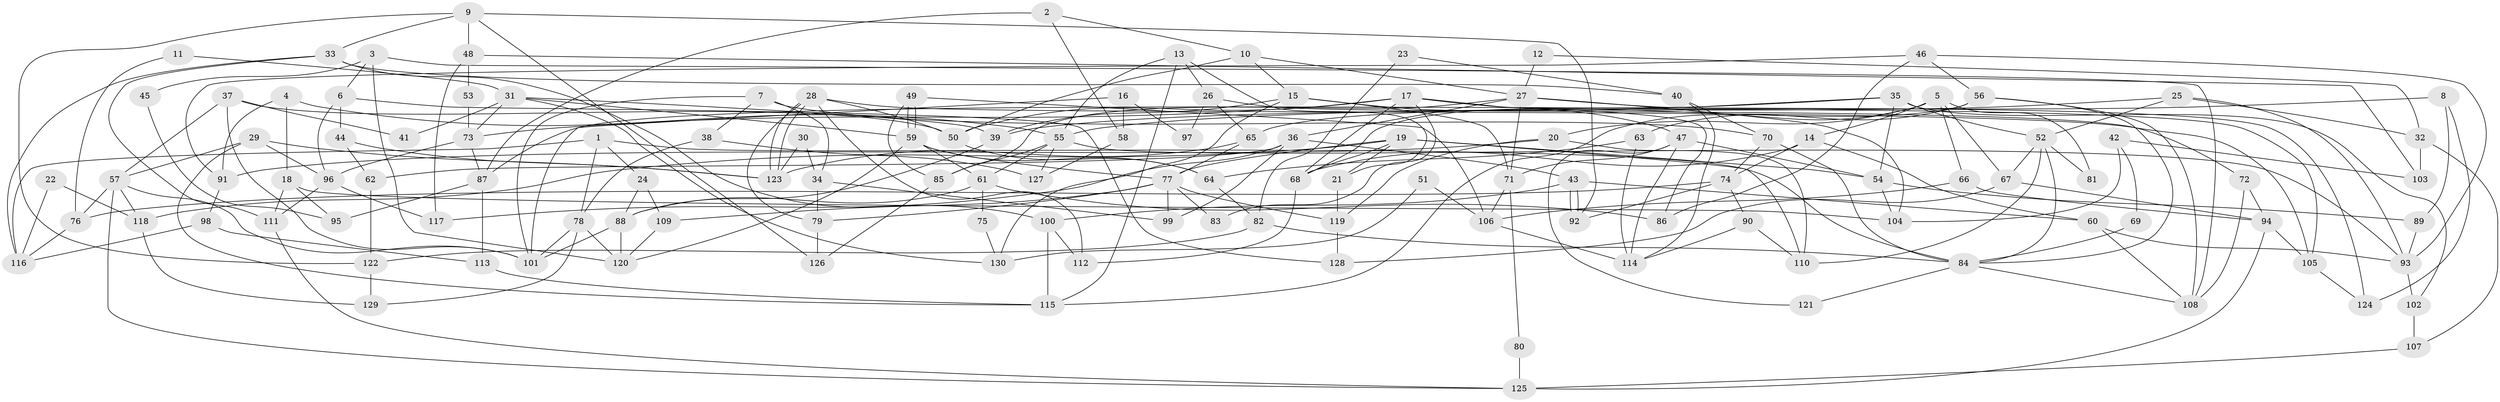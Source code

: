 // Generated by graph-tools (version 1.1) at 2025/49/03/09/25 04:49:13]
// undirected, 130 vertices, 260 edges
graph export_dot {
graph [start="1"]
  node [color=gray90,style=filled];
  1;
  2;
  3;
  4;
  5;
  6;
  7;
  8;
  9;
  10;
  11;
  12;
  13;
  14;
  15;
  16;
  17;
  18;
  19;
  20;
  21;
  22;
  23;
  24;
  25;
  26;
  27;
  28;
  29;
  30;
  31;
  32;
  33;
  34;
  35;
  36;
  37;
  38;
  39;
  40;
  41;
  42;
  43;
  44;
  45;
  46;
  47;
  48;
  49;
  50;
  51;
  52;
  53;
  54;
  55;
  56;
  57;
  58;
  59;
  60;
  61;
  62;
  63;
  64;
  65;
  66;
  67;
  68;
  69;
  70;
  71;
  72;
  73;
  74;
  75;
  76;
  77;
  78;
  79;
  80;
  81;
  82;
  83;
  84;
  85;
  86;
  87;
  88;
  89;
  90;
  91;
  92;
  93;
  94;
  95;
  96;
  97;
  98;
  99;
  100;
  101;
  102;
  103;
  104;
  105;
  106;
  107;
  108;
  109;
  110;
  111;
  112;
  113;
  114;
  115;
  116;
  117;
  118;
  119;
  120;
  121;
  122;
  123;
  124;
  125;
  126;
  127;
  128;
  129;
  130;
  1 -- 84;
  1 -- 78;
  1 -- 24;
  1 -- 116;
  2 -- 87;
  2 -- 10;
  2 -- 58;
  3 -- 108;
  3 -- 120;
  3 -- 6;
  3 -- 45;
  4 -- 55;
  4 -- 91;
  4 -- 18;
  5 -- 115;
  5 -- 67;
  5 -- 14;
  5 -- 20;
  5 -- 66;
  5 -- 81;
  6 -- 96;
  6 -- 44;
  6 -- 128;
  7 -- 101;
  7 -- 70;
  7 -- 34;
  7 -- 38;
  8 -- 55;
  8 -- 89;
  8 -- 124;
  9 -- 126;
  9 -- 122;
  9 -- 33;
  9 -- 48;
  9 -- 92;
  10 -- 15;
  10 -- 50;
  10 -- 27;
  11 -- 76;
  11 -- 31;
  12 -- 27;
  12 -- 32;
  13 -- 115;
  13 -- 21;
  13 -- 26;
  13 -- 55;
  14 -- 60;
  14 -- 68;
  14 -- 74;
  15 -- 47;
  15 -- 71;
  15 -- 39;
  15 -- 130;
  16 -- 101;
  16 -- 58;
  16 -- 97;
  17 -- 105;
  17 -- 73;
  17 -- 50;
  17 -- 68;
  17 -- 83;
  17 -- 86;
  18 -- 111;
  18 -- 95;
  18 -- 104;
  19 -- 68;
  19 -- 110;
  19 -- 21;
  19 -- 54;
  19 -- 77;
  19 -- 118;
  20 -- 119;
  20 -- 91;
  20 -- 110;
  21 -- 119;
  22 -- 116;
  22 -- 118;
  23 -- 82;
  23 -- 40;
  24 -- 88;
  24 -- 109;
  25 -- 93;
  25 -- 39;
  25 -- 32;
  25 -- 52;
  26 -- 72;
  26 -- 65;
  26 -- 97;
  27 -- 104;
  27 -- 36;
  27 -- 71;
  27 -- 85;
  27 -- 124;
  28 -- 79;
  28 -- 123;
  28 -- 123;
  28 -- 50;
  28 -- 105;
  28 -- 112;
  29 -- 96;
  29 -- 123;
  29 -- 57;
  29 -- 115;
  30 -- 123;
  30 -- 34;
  31 -- 39;
  31 -- 59;
  31 -- 41;
  31 -- 73;
  31 -- 130;
  32 -- 107;
  32 -- 103;
  33 -- 116;
  33 -- 40;
  33 -- 100;
  33 -- 111;
  34 -- 99;
  34 -- 79;
  35 -- 52;
  35 -- 54;
  35 -- 65;
  35 -- 87;
  35 -- 102;
  36 -- 43;
  36 -- 62;
  36 -- 99;
  36 -- 117;
  37 -- 50;
  37 -- 101;
  37 -- 41;
  37 -- 57;
  38 -- 78;
  38 -- 127;
  39 -- 88;
  40 -- 70;
  40 -- 114;
  42 -- 104;
  42 -- 103;
  42 -- 69;
  43 -- 92;
  43 -- 92;
  43 -- 100;
  43 -- 60;
  44 -- 123;
  44 -- 62;
  45 -- 95;
  46 -- 56;
  46 -- 86;
  46 -- 91;
  46 -- 93;
  47 -- 114;
  47 -- 71;
  47 -- 54;
  47 -- 121;
  48 -- 117;
  48 -- 53;
  48 -- 103;
  49 -- 85;
  49 -- 59;
  49 -- 59;
  49 -- 106;
  50 -- 64;
  51 -- 130;
  51 -- 106;
  52 -- 110;
  52 -- 67;
  52 -- 81;
  52 -- 84;
  53 -- 73;
  54 -- 89;
  54 -- 104;
  55 -- 61;
  55 -- 85;
  55 -- 93;
  55 -- 127;
  56 -- 108;
  56 -- 68;
  56 -- 63;
  56 -- 84;
  57 -- 76;
  57 -- 101;
  57 -- 118;
  57 -- 125;
  58 -- 127;
  59 -- 77;
  59 -- 61;
  59 -- 64;
  59 -- 120;
  60 -- 93;
  60 -- 108;
  61 -- 88;
  61 -- 75;
  61 -- 86;
  62 -- 122;
  63 -- 64;
  63 -- 114;
  64 -- 82;
  65 -- 77;
  65 -- 123;
  66 -- 106;
  66 -- 94;
  67 -- 94;
  67 -- 128;
  68 -- 112;
  69 -- 84;
  70 -- 74;
  70 -- 84;
  71 -- 106;
  71 -- 80;
  72 -- 94;
  72 -- 108;
  73 -- 87;
  73 -- 96;
  74 -- 92;
  74 -- 76;
  74 -- 90;
  75 -- 130;
  76 -- 116;
  77 -- 79;
  77 -- 83;
  77 -- 99;
  77 -- 109;
  77 -- 119;
  78 -- 120;
  78 -- 129;
  78 -- 101;
  79 -- 126;
  80 -- 125;
  82 -- 84;
  82 -- 122;
  84 -- 108;
  84 -- 121;
  85 -- 126;
  87 -- 113;
  87 -- 95;
  88 -- 120;
  88 -- 101;
  89 -- 93;
  90 -- 114;
  90 -- 110;
  91 -- 98;
  93 -- 102;
  94 -- 105;
  94 -- 125;
  96 -- 111;
  96 -- 117;
  98 -- 116;
  98 -- 113;
  100 -- 112;
  100 -- 115;
  102 -- 107;
  105 -- 124;
  106 -- 114;
  107 -- 125;
  109 -- 120;
  111 -- 125;
  113 -- 115;
  118 -- 129;
  119 -- 128;
  122 -- 129;
}

